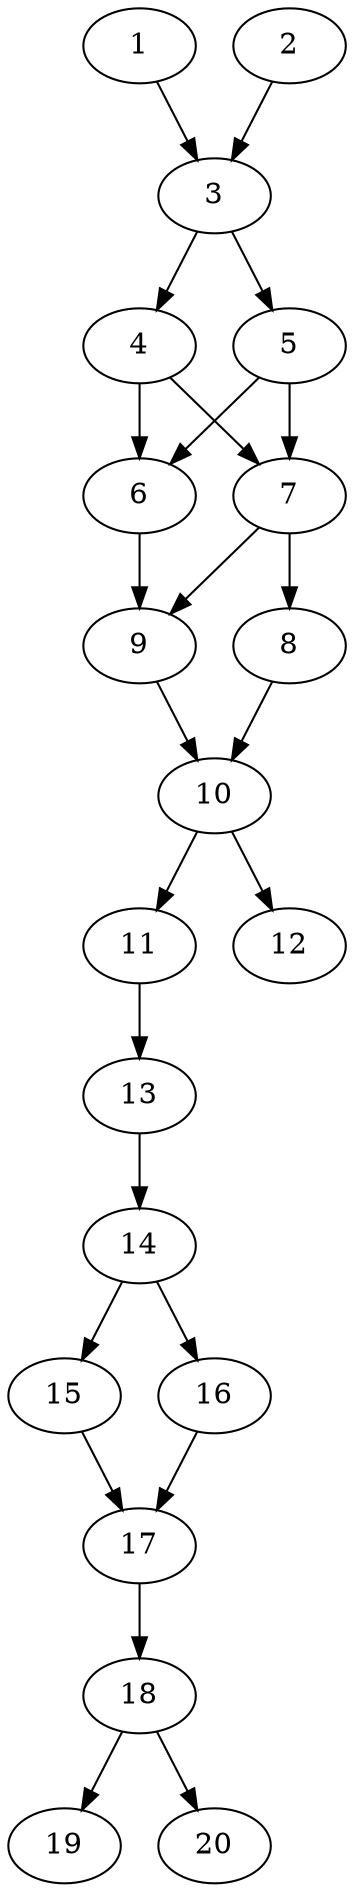 // DAG automatically generated by daggen at Thu Oct  3 13:58:42 2019
// ./daggen --dot -n 20 --ccr 0.3 --fat 0.3 --regular 0.7 --density 0.9 --mindata 5242880 --maxdata 52428800 
digraph G {
  1 [size="44864853", alpha="0.15", expect_size="13459456"] 
  1 -> 3 [size ="13459456"]
  2 [size="37212160", alpha="0.05", expect_size="11163648"] 
  2 -> 3 [size ="11163648"]
  3 [size="147268267", alpha="0.11", expect_size="44180480"] 
  3 -> 4 [size ="44180480"]
  3 -> 5 [size ="44180480"]
  4 [size="49701547", alpha="0.16", expect_size="14910464"] 
  4 -> 6 [size ="14910464"]
  4 -> 7 [size ="14910464"]
  5 [size="134652587", alpha="0.17", expect_size="40395776"] 
  5 -> 6 [size ="40395776"]
  5 -> 7 [size ="40395776"]
  6 [size="110694400", alpha="0.08", expect_size="33208320"] 
  6 -> 9 [size ="33208320"]
  7 [size="47220053", alpha="0.07", expect_size="14166016"] 
  7 -> 8 [size ="14166016"]
  7 -> 9 [size ="14166016"]
  8 [size="40560640", alpha="0.15", expect_size="12168192"] 
  8 -> 10 [size ="12168192"]
  9 [size="162549760", alpha="0.19", expect_size="48764928"] 
  9 -> 10 [size ="48764928"]
  10 [size="153282560", alpha="0.05", expect_size="45984768"] 
  10 -> 11 [size ="45984768"]
  10 -> 12 [size ="45984768"]
  11 [size="136550400", alpha="0.19", expect_size="40965120"] 
  11 -> 13 [size ="40965120"]
  12 [size="94938453", alpha="0.10", expect_size="28481536"] 
  13 [size="138038613", alpha="0.04", expect_size="41411584"] 
  13 -> 14 [size ="41411584"]
  14 [size="64832853", alpha="0.07", expect_size="19449856"] 
  14 -> 15 [size ="19449856"]
  14 -> 16 [size ="19449856"]
  15 [size="31624533", alpha="0.16", expect_size="9487360"] 
  15 -> 17 [size ="9487360"]
  16 [size="164829867", alpha="0.14", expect_size="49448960"] 
  16 -> 17 [size ="49448960"]
  17 [size="72697173", alpha="0.13", expect_size="21809152"] 
  17 -> 18 [size ="21809152"]
  18 [size="126276267", alpha="0.03", expect_size="37882880"] 
  18 -> 19 [size ="37882880"]
  18 -> 20 [size ="37882880"]
  19 [size="83527680", alpha="0.01", expect_size="25058304"] 
  20 [size="76718080", alpha="0.08", expect_size="23015424"] 
}
